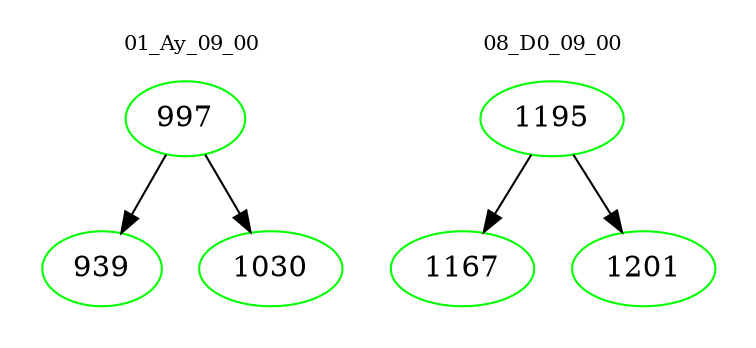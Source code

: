 digraph{
subgraph cluster_0 {
color = white
label = "01_Ay_09_00";
fontsize=10;
T0_997 [label="997", color="green"]
T0_997 -> T0_939 [color="black"]
T0_939 [label="939", color="green"]
T0_997 -> T0_1030 [color="black"]
T0_1030 [label="1030", color="green"]
}
subgraph cluster_1 {
color = white
label = "08_D0_09_00";
fontsize=10;
T1_1195 [label="1195", color="green"]
T1_1195 -> T1_1167 [color="black"]
T1_1167 [label="1167", color="green"]
T1_1195 -> T1_1201 [color="black"]
T1_1201 [label="1201", color="green"]
}
}
